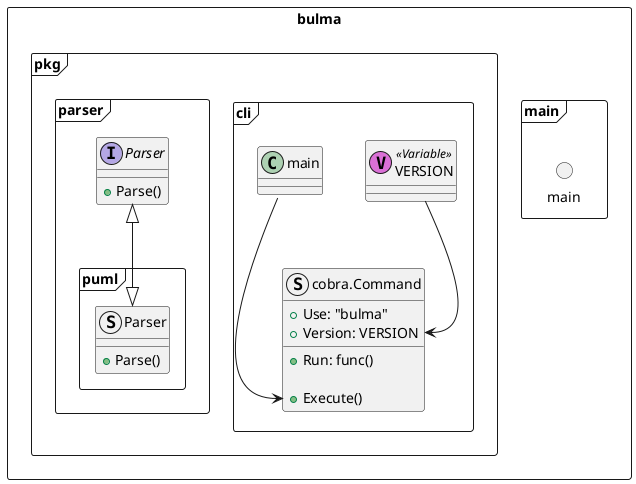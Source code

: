 @startuml
package bulma <<Rectangle>> {
	package main <<Frame>> {
		circle main
	}
	package pkg <<Frame>> {
		package cli <<Frame>> {
			class VERSION << (V,orchid) Variable >>
			struct RootCMD as "cobra.Command" {
				+ Use: "bulma"
				+ Version: VERSION
				+ Run: func()

				+ Execute()
			}
			VERSION --> RootCMD::Version
			main::main --> RootCMD::Execute
		}
		package parser <<Frame>> {
			interface ParserInterface as "Parser" {
				+ Parse()
			}
			package puml <<Frame>> {
				struct PumlParser as "Parser" {
					+ Parse()
				}
			}
		}
	}
ParserInterface <|--|> PumlParser
}
@enduml

